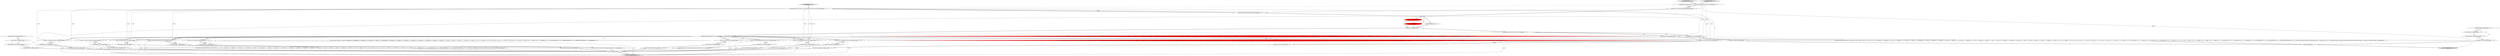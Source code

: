 digraph {
35 [style = filled, label = "{setState(577)functionExpression()}@@@57@@@['0', '0', '1']", fillcolor = white, shape = ellipse image = "AAA0AAABBB3BBB"];
17 [style = filled, label = "enterRule(_localctx,24,RULE_groupingExpressions)@@@4@@@['1', '1', '0']", fillcolor = white, shape = ellipse image = "AAA0AAABBB1BBB"];
14 [style = filled, label = "GroupingExpressionsContext _localctx = new GroupingExpressionsContext(_ctx,getState())@@@3@@@['1', '1', '0']", fillcolor = white, shape = ellipse image = "AAA0AAABBB1BBB"];
27 [style = filled, label = "_localctx = new CastContext(_localctx)@@@10@@@['0', '0', '1']", fillcolor = white, shape = ellipse image = "AAA0AAABBB3BBB"];
47 [style = filled, label = "{setState(583)qualifiedName()}@@@82@@@['0', '0', '1']", fillcolor = white, shape = ellipse image = "AAA0AAABBB3BBB"];
2 [style = filled, label = "groupingExpressions['1', '0', '0']", fillcolor = lightgray, shape = diamond image = "AAA0AAABBB1BBB"];
29 [style = filled, label = "enterOuterAlt(_localctx,6)@@@56@@@['0', '0', '1']", fillcolor = white, shape = ellipse image = "AAA0AAABBB3BBB"];
33 [style = filled, label = "{setState(569)constant()}@@@26@@@['0', '0', '1']", fillcolor = white, shape = ellipse image = "AAA0AAABBB3BBB"];
53 [style = filled, label = "primaryExpression['0', '0', '1']", fillcolor = lightgray, shape = diamond image = "AAA0AAABBB3BBB"];
44 [style = filled, label = "_localctx = new ParenthesizedExpressionContext(_localctx)@@@87@@@['0', '0', '1']", fillcolor = white, shape = ellipse image = "AAA0AAABBB3BBB"];
46 [style = filled, label = "return _localctx@@@108@@@['0', '0', '1']", fillcolor = lightgray, shape = ellipse image = "AAA0AAABBB3BBB"];
50 [style = filled, label = "_localctx = new ColumnReferenceContext(_localctx)@@@73@@@['0', '0', '1']", fillcolor = white, shape = ellipse image = "AAA0AAABBB3BBB"];
25 [style = filled, label = "_localctx.exception = re@@@101@@@['0', '0', '1']", fillcolor = white, shape = ellipse image = "AAA0AAABBB3BBB"];
10 [style = filled, label = "_errHandler.sync(this)@@@8@@@['1', '1', '1']", fillcolor = white, shape = ellipse image = "AAA0AAABBB1BBB"];
20 [style = filled, label = "setState(323)@@@7@@@['0', '1', '0']", fillcolor = red, shape = ellipse image = "AAA1AAABBB2BBB"];
32 [style = filled, label = "{setState(574)_la = _input.LA(1)if ((((_la) & ~0x3f) == 0 && ((1L << _la) & ((1L << ANALYZE) | (1L << ANALYZED) | (1L << CATALOGS) | (1L << COLUMNS) | (1L << DEBUG) | (1L << EXECUTABLE) | (1L << EXPLAIN) | (1L << FORMAT) | (1L << FUNCTIONS) | (1L << GRAPHVIZ) | (1L << MAPPED) | (1L << OPTIMIZED) | (1L << PARSED) | (1L << PHYSICAL) | (1L << PLAN) | (1L << RLIKE) | (1L << QUERY) | (1L << SCHEMAS) | (1L << SHOW) | (1L << SYS) | (1L << TABLES))) != 0) || ((((_la - 64)) & ~0x3f) == 0 && ((1L << (_la - 64)) & ((1L << (TEXT - 64)) | (1L << (TYPE - 64)) | (1L << (TYPES - 64)) | (1L << (VERIFY - 64)) | (1L << (IDENTIFIER - 64)) | (1L << (DIGIT_IDENTIFIER - 64)) | (1L << (QUOTED_IDENTIFIER - 64)) | (1L << (BACKQUOTED_IDENTIFIER - 64)))) != 0)) {{setState(571)qualifiedName()setState(572)match(DOT)}}setState(576)match(ASTERISK)}@@@40@@@['0', '0', '1']", fillcolor = white, shape = ellipse image = "AAA0AAABBB3BBB"];
21 [style = filled, label = "enterOuterAlt(_localctx,8)@@@74@@@['0', '0', '1']", fillcolor = white, shape = ellipse image = "AAA0AAABBB3BBB"];
30 [style = filled, label = "{setState(567)castExpression()}@@@12@@@['0', '0', '1']", fillcolor = white, shape = ellipse image = "AAA0AAABBB3BBB"];
41 [style = filled, label = "_errHandler.recover(this,re)@@@103@@@['0', '0', '1']", fillcolor = white, shape = ellipse image = "AAA0AAABBB3BBB"];
39 [style = filled, label = "enterOuterAlt(_localctx,4)@@@32@@@['0', '0', '1']", fillcolor = white, shape = ellipse image = "AAA0AAABBB3BBB"];
12 [style = filled, label = "_errHandler.reportError(this,re)@@@52@@@['1', '1', '0']", fillcolor = white, shape = ellipse image = "AAA0AAABBB1BBB"];
0 [style = filled, label = "_errHandler.recover(this,re)@@@53@@@['1', '1', '0']", fillcolor = white, shape = ellipse image = "AAA0AAABBB1BBB"];
13 [style = filled, label = "{exitRule()}@@@55@@@['1', '1', '0']", fillcolor = white, shape = ellipse image = "AAA0AAABBB1BBB"];
42 [style = filled, label = "_errHandler.reportError(this,re)@@@102@@@['0', '0', '1']", fillcolor = white, shape = ellipse image = "AAA0AAABBB3BBB"];
43 [style = filled, label = "{setState(568)extractExpression()}@@@19@@@['0', '0', '1']", fillcolor = white, shape = ellipse image = "AAA0AAABBB3BBB"];
48 [style = filled, label = "_localctx = new FunctionContext(_localctx)@@@55@@@['0', '0', '1']", fillcolor = white, shape = ellipse image = "AAA0AAABBB3BBB"];
51 [style = filled, label = "RecognitionException re@@@100@@@['0', '0', '1']", fillcolor = white, shape = diamond image = "AAA0AAABBB3BBB"];
52 [style = filled, label = "enterOuterAlt(_localctx,10)@@@88@@@['0', '0', '1']", fillcolor = white, shape = ellipse image = "AAA0AAABBB3BBB"];
59 [style = filled, label = "enterOuterAlt(_localctx,3)@@@25@@@['0', '0', '1']", fillcolor = white, shape = ellipse image = "AAA0AAABBB3BBB"];
61 [style = filled, label = "enterOuterAlt(_localctx,7)@@@63@@@['0', '0', '1']", fillcolor = white, shape = ellipse image = "AAA0AAABBB3BBB"];
55 [style = filled, label = "_localctx = new SubqueryExpressionContext(_localctx)@@@62@@@['0', '0', '1']", fillcolor = white, shape = ellipse image = "AAA0AAABBB3BBB"];
22 [style = filled, label = "{setState(584)match(T__0)setState(585)expression()setState(586)match(T__1)}@@@89@@@['0', '0', '1']", fillcolor = white, shape = ellipse image = "AAA0AAABBB3BBB"];
37 [style = filled, label = "enterOuterAlt(_localctx,5)@@@39@@@['0', '0', '1']", fillcolor = white, shape = ellipse image = "AAA0AAABBB3BBB"];
36 [style = filled, label = "PrimaryExpressionContext _localctx = new PrimaryExpressionContext(_ctx,getState())@@@3@@@['0', '0', '1']", fillcolor = white, shape = ellipse image = "AAA0AAABBB3BBB"];
28 [style = filled, label = "enterOuterAlt(_localctx,2)@@@18@@@['0', '0', '1']", fillcolor = white, shape = ellipse image = "AAA0AAABBB3BBB"];
16 [style = filled, label = "_localctx.exception = re@@@51@@@['1', '1', '0']", fillcolor = white, shape = ellipse image = "AAA0AAABBB1BBB"];
26 [style = filled, label = "getInterpreter().adaptivePredict(_input,82,_ctx)@@@9@@@['0', '0', '1']", fillcolor = white, shape = diamond image = "AAA0AAABBB3BBB"];
9 [style = filled, label = "setState(321)@@@7@@@['1', '0', '0']", fillcolor = red, shape = ellipse image = "AAA1AAABBB1BBB"];
5 [style = filled, label = "RecognitionException re@@@50@@@['1', '1', '0']", fillcolor = white, shape = diamond image = "AAA0AAABBB1BBB"];
54 [style = filled, label = "_localctx = new StarContext(_localctx)@@@31@@@['0', '0', '1']", fillcolor = white, shape = ellipse image = "AAA0AAABBB3BBB"];
58 [style = filled, label = "enterRule(_localctx,56,RULE_primaryExpression)@@@4@@@['0', '0', '1']", fillcolor = white, shape = ellipse image = "AAA0AAABBB3BBB"];
49 [style = filled, label = "enterOuterAlt(_localctx,1)@@@11@@@['0', '0', '1']", fillcolor = white, shape = ellipse image = "AAA0AAABBB3BBB"];
38 [style = filled, label = "_localctx = new ConstantDefaultContext(_localctx)@@@24@@@['0', '0', '1']", fillcolor = white, shape = ellipse image = "AAA0AAABBB3BBB"];
15 [style = filled, label = "int _la@@@5@@@['1', '1', '1']", fillcolor = white, shape = ellipse image = "AAA0AAABBB1BBB"];
60 [style = filled, label = "{setState(582)identifier()}@@@75@@@['0', '0', '1']", fillcolor = white, shape = ellipse image = "AAA0AAABBB3BBB"];
57 [style = filled, label = "setState(588)@@@7@@@['0', '0', '1']", fillcolor = white, shape = ellipse image = "AAA0AAABBB3BBB"];
45 [style = filled, label = "{setState(578)match(T__0)setState(579)query()setState(580)match(T__1)}@@@64@@@['0', '0', '1']", fillcolor = white, shape = ellipse image = "AAA0AAABBB3BBB"];
62 [style = filled, label = "_localctx = new DereferenceContext(_localctx)@@@80@@@['0', '0', '1']", fillcolor = white, shape = ellipse image = "AAA0AAABBB3BBB"];
34 [style = filled, label = "_localctx = new StarContext(_localctx)@@@38@@@['0', '0', '1']", fillcolor = white, shape = ellipse image = "AAA0AAABBB3BBB"];
18 [style = filled, label = "groupingExpressions['0', '1', '0']", fillcolor = lightgray, shape = diamond image = "AAA0AAABBB2BBB"];
3 [style = filled, label = "getInterpreter().adaptivePredict(_input,41,_ctx)@@@9@@@['1', '1', '0']", fillcolor = white, shape = diamond image = "AAA0AAABBB1BBB"];
23 [style = filled, label = "{setState(570)match(ASTERISK)}@@@33@@@['0', '0', '1']", fillcolor = white, shape = ellipse image = "AAA0AAABBB3BBB"];
31 [style = filled, label = "_localctx = new ExtractContext(_localctx)@@@17@@@['0', '0', '1']", fillcolor = white, shape = ellipse image = "AAA0AAABBB3BBB"];
4 [style = filled, label = "enterOuterAlt(_localctx,2)@@@42@@@['1', '1', '0']", fillcolor = white, shape = ellipse image = "AAA0AAABBB1BBB"];
56 [style = filled, label = "(((_la) & ~0x3f) == 0 && ((1L << _la) & ((1L << ANALYZE) | (1L << ANALYZED) | (1L << CATALOGS) | (1L << COLUMNS) | (1L << DEBUG) | (1L << EXECUTABLE) | (1L << EXPLAIN) | (1L << FORMAT) | (1L << FUNCTIONS) | (1L << GRAPHVIZ) | (1L << MAPPED) | (1L << OPTIMIZED) | (1L << PARSED) | (1L << PHYSICAL) | (1L << PLAN) | (1L << RLIKE) | (1L << QUERY) | (1L << SCHEMAS) | (1L << SHOW) | (1L << SYS) | (1L << TABLES))) != 0) || ((((_la - 64)) & ~0x3f) == 0 && ((1L << (_la - 64)) & ((1L << (TEXT - 64)) | (1L << (TYPE - 64)) | (1L << (TYPES - 64)) | (1L << (VERIFY - 64)) | (1L << (IDENTIFIER - 64)) | (1L << (DIGIT_IDENTIFIER - 64)) | (1L << (QUOTED_IDENTIFIER - 64)) | (1L << (BACKQUOTED_IDENTIFIER - 64)))) != 0)@@@43@@@['0', '0', '1']", fillcolor = white, shape = diamond image = "AAA0AAABBB3BBB"];
11 [style = filled, label = "return _localctx@@@58@@@['1', '1', '0']", fillcolor = lightgray, shape = ellipse image = "AAA0AAABBB1BBB"];
24 [style = filled, label = "{exitRule()}@@@105@@@['0', '0', '1']", fillcolor = white, shape = ellipse image = "AAA0AAABBB3BBB"];
1 [style = filled, label = "(((_la) & ~0x3f) == 0 && ((1L << _la) & ((1L << T__0) | (1L << ANALYZE) | (1L << ANALYZED) | (1L << CAST) | (1L << CATALOGS) | (1L << COLUMNS) | (1L << DEBUG) | (1L << EXECUTABLE) | (1L << EXISTS) | (1L << EXPLAIN) | (1L << EXTRACT) | (1L << FALSE) | (1L << FORMAT) | (1L << FUNCTIONS) | (1L << GRAPHVIZ) | (1L << MAPPED) | (1L << MATCH) | (1L << NOT) | (1L << NULL) | (1L << OPTIMIZED) | (1L << PARSED) | (1L << PHYSICAL) | (1L << PLAN) | (1L << RLIKE) | (1L << QUERY) | (1L << SCHEMAS) | (1L << SHOW) | (1L << SYS) | (1L << TABLES))) != 0) || ((((_la - 64)) & ~0x3f) == 0 && ((1L << (_la - 64)) & ((1L << (TEXT - 64)) | (1L << (TRUE - 64)) | (1L << (TYPE - 64)) | (1L << (TYPES - 64)) | (1L << (VERIFY - 64)) | (1L << (FUNCTION_ESC - 64)) | (1L << (DATE_ESC - 64)) | (1L << (TIME_ESC - 64)) | (1L << (TIMESTAMP_ESC - 64)) | (1L << (GUID_ESC - 64)) | (1L << (PLUS - 64)) | (1L << (MINUS - 64)) | (1L << (ASTERISK - 64)) | (1L << (PARAM - 64)) | (1L << (STRING - 64)) | (1L << (INTEGER_VALUE - 64)) | (1L << (DECIMAL_VALUE - 64)) | (1L << (IDENTIFIER - 64)) | (1L << (DIGIT_IDENTIFIER - 64)) | (1L << (QUOTED_IDENTIFIER - 64)) | (1L << (BACKQUOTED_IDENTIFIER - 64)))) != 0)@@@16@@@['1', '0', '0']", fillcolor = red, shape = diamond image = "AAA1AAABBB1BBB"];
7 [style = filled, label = "{setState(310)match(T__0)setState(319)_la = _input.LA(1)if ((((_la) & ~0x3f) == 0 && ((1L << _la) & ((1L << T__0) | (1L << ANALYZE) | (1L << ANALYZED) | (1L << CAST) | (1L << CATALOGS) | (1L << COLUMNS) | (1L << DEBUG) | (1L << EXECUTABLE) | (1L << EXISTS) | (1L << EXPLAIN) | (1L << EXTRACT) | (1L << FALSE) | (1L << FORMAT) | (1L << FUNCTIONS) | (1L << GRAPHVIZ) | (1L << LEFT) | (1L << MAPPED) | (1L << MATCH) | (1L << NOT) | (1L << NULL) | (1L << OPTIMIZED) | (1L << PARSED) | (1L << PHYSICAL) | (1L << PLAN) | (1L << RIGHT) | (1L << RLIKE) | (1L << QUERY) | (1L << SCHEMAS) | (1L << SHOW) | (1L << SYS) | (1L << TABLES))) != 0) || ((((_la - 64)) & ~0x3f) == 0 && ((1L << (_la - 64)) & ((1L << (TEXT - 64)) | (1L << (TRUE - 64)) | (1L << (TYPE - 64)) | (1L << (TYPES - 64)) | (1L << (VERIFY - 64)) | (1L << (FUNCTION_ESC - 64)) | (1L << (DATE_ESC - 64)) | (1L << (TIME_ESC - 64)) | (1L << (TIMESTAMP_ESC - 64)) | (1L << (GUID_ESC - 64)) | (1L << (PLUS - 64)) | (1L << (MINUS - 64)) | (1L << (ASTERISK - 64)) | (1L << (PARAM - 64)) | (1L << (STRING - 64)) | (1L << (INTEGER_VALUE - 64)) | (1L << (DECIMAL_VALUE - 64)) | (1L << (IDENTIFIER - 64)) | (1L << (DIGIT_IDENTIFIER - 64)) | (1L << (QUOTED_IDENTIFIER - 64)) | (1L << (BACKQUOTED_IDENTIFIER - 64)))) != 0)) {{setState(311)expression()setState(316)_errHandler.sync(this)_la = _input.LA(1)while (_la == T__2) {{{setState(312)match(T__2)setState(313)expression()}}setState(318)_errHandler.sync(this)_la = _input.LA(1)}}}setState(321)match(T__1)}@@@11@@@['1', '1', '0']", fillcolor = white, shape = ellipse image = "AAA0AAABBB1BBB"];
19 [style = filled, label = "(((_la) & ~0x3f) == 0 && ((1L << _la) & ((1L << T__0) | (1L << ANALYZE) | (1L << ANALYZED) | (1L << CAST) | (1L << CATALOGS) | (1L << COLUMNS) | (1L << DEBUG) | (1L << EXECUTABLE) | (1L << EXISTS) | (1L << EXPLAIN) | (1L << EXTRACT) | (1L << FALSE) | (1L << FORMAT) | (1L << FUNCTIONS) | (1L << GRAPHVIZ) | (1L << LEFT) | (1L << MAPPED) | (1L << MATCH) | (1L << NOT) | (1L << NULL) | (1L << OPTIMIZED) | (1L << PARSED) | (1L << PHYSICAL) | (1L << PLAN) | (1L << RIGHT) | (1L << RLIKE) | (1L << QUERY) | (1L << SCHEMAS) | (1L << SHOW) | (1L << SYS) | (1L << TABLES))) != 0) || ((((_la - 64)) & ~0x3f) == 0 && ((1L << (_la - 64)) & ((1L << (TEXT - 64)) | (1L << (TRUE - 64)) | (1L << (TYPE - 64)) | (1L << (TYPES - 64)) | (1L << (VERIFY - 64)) | (1L << (FUNCTION_ESC - 64)) | (1L << (DATE_ESC - 64)) | (1L << (TIME_ESC - 64)) | (1L << (TIMESTAMP_ESC - 64)) | (1L << (GUID_ESC - 64)) | (1L << (PLUS - 64)) | (1L << (MINUS - 64)) | (1L << (ASTERISK - 64)) | (1L << (PARAM - 64)) | (1L << (STRING - 64)) | (1L << (INTEGER_VALUE - 64)) | (1L << (DECIMAL_VALUE - 64)) | (1L << (IDENTIFIER - 64)) | (1L << (DIGIT_IDENTIFIER - 64)) | (1L << (QUOTED_IDENTIFIER - 64)) | (1L << (BACKQUOTED_IDENTIFIER - 64)))) != 0)@@@16@@@['0', '1', '0']", fillcolor = red, shape = diamond image = "AAA1AAABBB2BBB"];
8 [style = filled, label = "{setState(322)expression()}@@@43@@@['1', '1', '0']", fillcolor = white, shape = ellipse image = "AAA0AAABBB1BBB"];
6 [style = filled, label = "enterOuterAlt(_localctx,1)@@@10@@@['1', '1', '0']", fillcolor = white, shape = ellipse image = "AAA0AAABBB1BBB"];
40 [style = filled, label = "enterOuterAlt(_localctx,9)@@@81@@@['0', '0', '1']", fillcolor = white, shape = ellipse image = "AAA0AAABBB3BBB"];
61->45 [style = bold, label=""];
42->41 [style = bold, label=""];
0->13 [style = bold, label=""];
26->37 [style = dotted, label="true"];
48->29 [style = bold, label=""];
26->50 [style = dotted, label="true"];
26->34 [style = bold, label=""];
1->19 [style = dashed, label="0"];
54->46 [style = solid, label="_localctx"];
14->17 [style = bold, label=""];
51->25 [style = dotted, label="true"];
9->10 [style = bold, label=""];
5->12 [style = dotted, label="true"];
3->6 [style = dotted, label="true"];
15->57 [style = bold, label=""];
3->4 [style = bold, label=""];
27->49 [style = bold, label=""];
45->24 [style = bold, label=""];
60->24 [style = bold, label=""];
26->49 [style = dotted, label="true"];
14->4 [style = solid, label="_localctx"];
53->36 [style = bold, label=""];
26->56 [style = dotted, label="true"];
28->43 [style = bold, label=""];
38->59 [style = solid, label="_localctx"];
48->29 [style = solid, label="_localctx"];
50->21 [style = solid, label="_localctx"];
15->20 [style = bold, label=""];
43->24 [style = bold, label=""];
39->23 [style = bold, label=""];
2->14 [style = bold, label=""];
40->47 [style = bold, label=""];
26->28 [style = dotted, label="true"];
26->52 [style = dotted, label="true"];
51->42 [style = dotted, label="true"];
55->46 [style = solid, label="_localctx"];
37->32 [style = bold, label=""];
4->8 [style = bold, label=""];
62->40 [style = bold, label=""];
24->46 [style = bold, label=""];
15->32 [style = solid, label="_la"];
44->46 [style = solid, label="_localctx"];
26->44 [style = dotted, label="true"];
26->59 [style = dotted, label="true"];
36->34 [style = solid, label="_localctx"];
14->6 [style = solid, label="_localctx"];
44->52 [style = solid, label="_localctx"];
26->55 [style = dotted, label="true"];
10->26 [style = bold, label=""];
36->27 [style = solid, label="_localctx"];
13->11 [style = bold, label=""];
34->46 [style = solid, label="_localctx"];
36->58 [style = bold, label=""];
26->40 [style = dotted, label="true"];
26->27 [style = bold, label=""];
6->27 [style = dashed, label="0"];
15->9 [style = bold, label=""];
4->50 [style = dashed, label="0"];
14->17 [style = solid, label="_localctx"];
48->46 [style = solid, label="_localctx"];
17->15 [style = bold, label=""];
51->25 [style = bold, label=""];
21->60 [style = bold, label=""];
14->11 [style = solid, label="_localctx"];
36->38 [style = solid, label="_localctx"];
31->28 [style = bold, label=""];
29->35 [style = bold, label=""];
26->62 [style = dotted, label="true"];
6->7 [style = bold, label=""];
58->15 [style = bold, label=""];
26->48 [style = bold, label=""];
31->46 [style = solid, label="_localctx"];
3->1 [style = dotted, label="true"];
51->41 [style = dotted, label="true"];
38->59 [style = bold, label=""];
30->24 [style = bold, label=""];
36->50 [style = solid, label="_localctx"];
3->26 [style = dashed, label="0"];
34->37 [style = solid, label="_localctx"];
26->27 [style = dotted, label="true"];
31->28 [style = solid, label="_localctx"];
26->62 [style = bold, label=""];
3->6 [style = bold, label=""];
5->0 [style = dotted, label="true"];
26->54 [style = dotted, label="true"];
52->22 [style = bold, label=""];
54->39 [style = solid, label="_localctx"];
35->24 [style = bold, label=""];
62->40 [style = solid, label="_localctx"];
55->61 [style = bold, label=""];
26->55 [style = bold, label=""];
5->16 [style = bold, label=""];
54->39 [style = bold, label=""];
26->31 [style = dotted, label="true"];
26->31 [style = bold, label=""];
26->38 [style = dotted, label="true"];
26->54 [style = bold, label=""];
26->44 [style = bold, label=""];
49->30 [style = bold, label=""];
47->24 [style = bold, label=""];
36->54 [style = solid, label="_localctx"];
33->24 [style = bold, label=""];
15->7 [style = solid, label="_la"];
5->16 [style = dotted, label="true"];
25->42 [style = bold, label=""];
59->33 [style = bold, label=""];
27->49 [style = solid, label="_localctx"];
62->46 [style = solid, label="_localctx"];
55->61 [style = solid, label="_localctx"];
8->13 [style = bold, label=""];
27->46 [style = solid, label="_localctx"];
7->13 [style = bold, label=""];
9->20 [style = dashed, label="0"];
26->61 [style = dotted, label="true"];
17->58 [style = dashed, label="0"];
41->24 [style = bold, label=""];
26->34 [style = dotted, label="true"];
26->48 [style = dotted, label="true"];
36->58 [style = solid, label="_localctx"];
26->39 [style = dotted, label="true"];
9->57 [style = dashed, label="0"];
3->4 [style = dotted, label="true"];
10->3 [style = bold, label=""];
14->36 [style = dashed, label="0"];
12->0 [style = bold, label=""];
36->44 [style = solid, label="_localctx"];
38->46 [style = solid, label="_localctx"];
20->10 [style = bold, label=""];
36->31 [style = solid, label="_localctx"];
26->38 [style = bold, label=""];
23->24 [style = bold, label=""];
3->19 [style = dotted, label="true"];
34->37 [style = bold, label=""];
26->50 [style = bold, label=""];
26->21 [style = dotted, label="true"];
50->46 [style = solid, label="_localctx"];
44->52 [style = bold, label=""];
36->48 [style = solid, label="_localctx"];
26->29 [style = dotted, label="true"];
22->24 [style = bold, label=""];
50->21 [style = bold, label=""];
57->10 [style = bold, label=""];
36->55 [style = solid, label="_localctx"];
36->62 [style = solid, label="_localctx"];
32->24 [style = bold, label=""];
16->12 [style = bold, label=""];
18->14 [style = bold, label=""];
}

